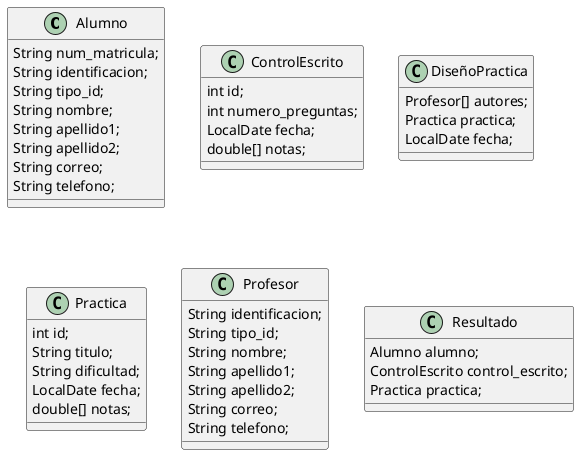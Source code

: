 @startuml Examenes
class Alumno {
    String num_matricula;
    String identificacion;
    String tipo_id;
    String nombre;
    String apellido1;
    String apellido2;
    String correo;
    String telefono;
}
class ControlEscrito{
    int id;
    int numero_preguntas;
    LocalDate fecha;
    double[] notas;
}
class DiseñoPractica {
    Profesor[] autores;
    Practica practica;
    LocalDate fecha;
}
class Practica {
    int id;
    String titulo;
    String dificultad;
    LocalDate fecha;
    double[] notas;
}
class Profesor {
    String identificacion;
    String tipo_id;
    String nombre;
    String apellido1;
    String apellido2;
    String correo;
    String telefono;
}
class Resultado {
    Alumno alumno;
    ControlEscrito control_escrito;
    Practica practica;
}
@enduml